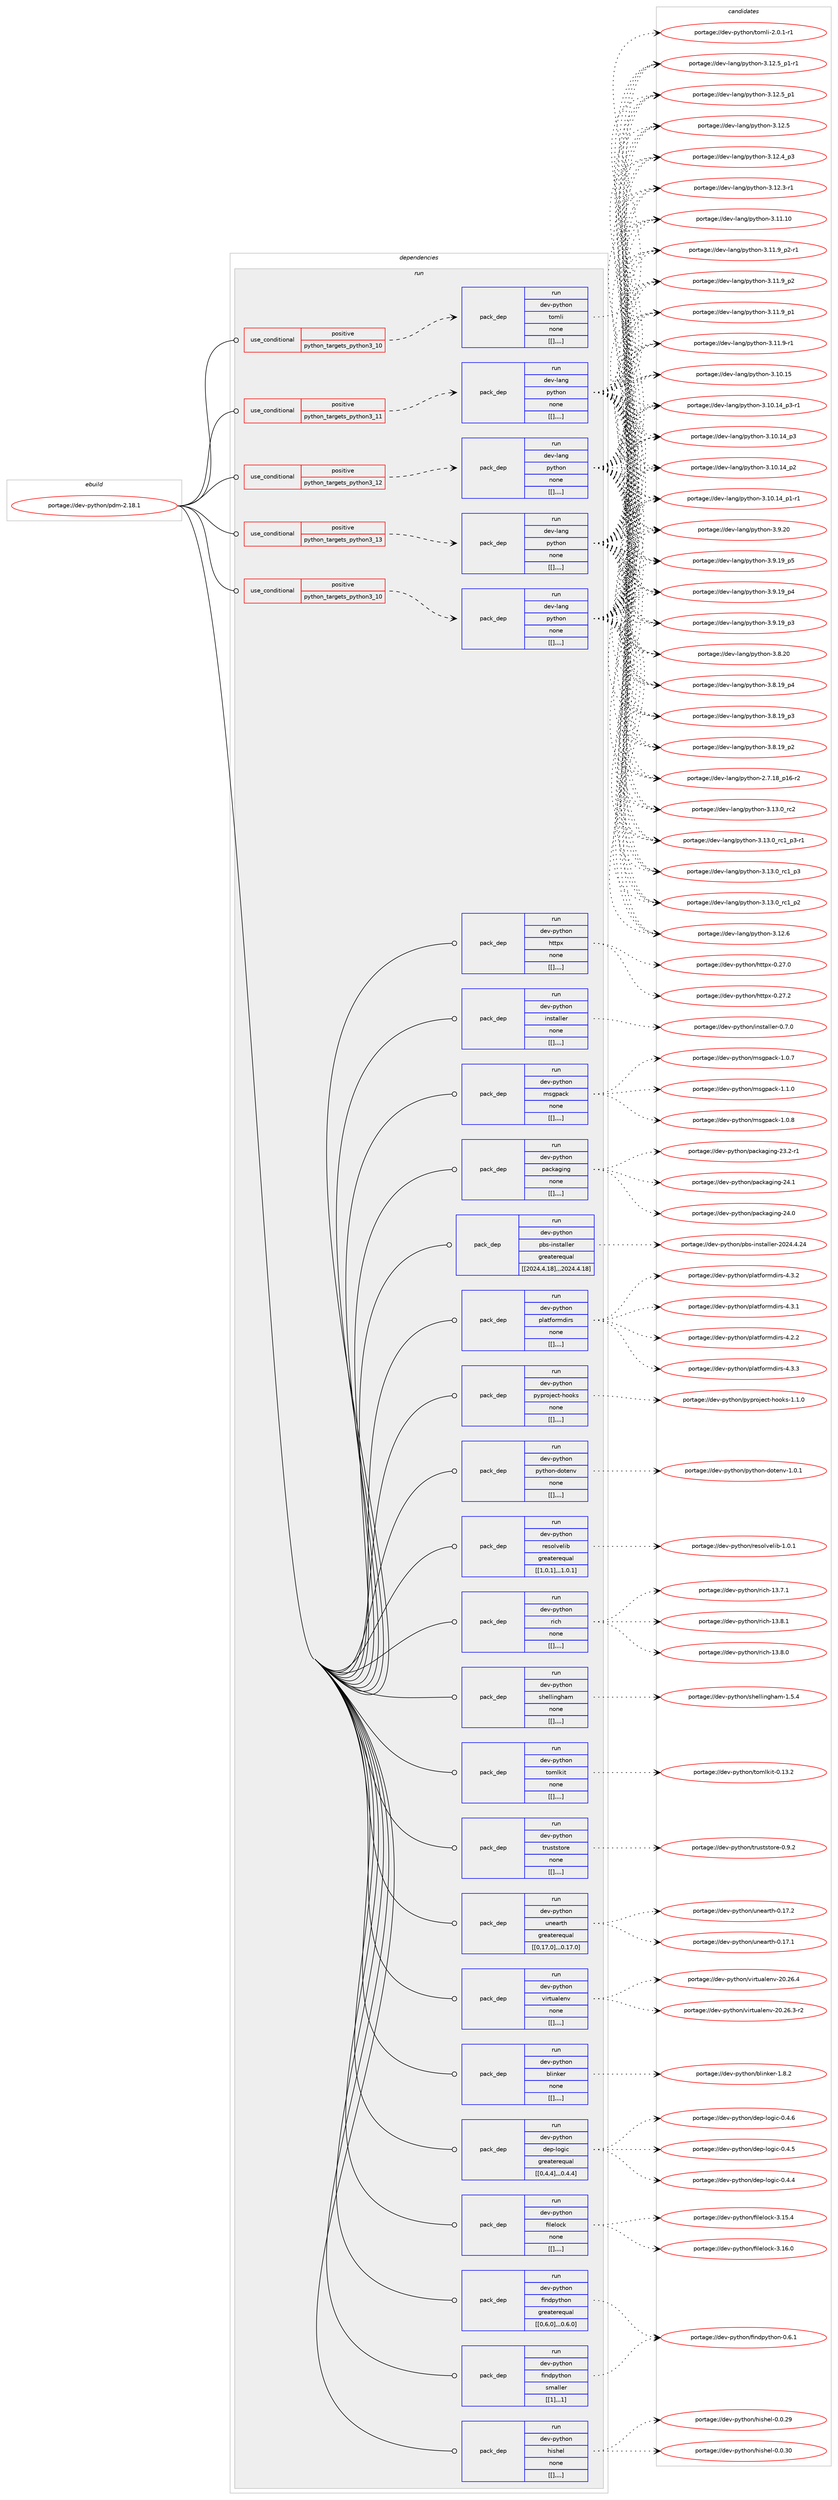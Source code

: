 digraph prolog {

# *************
# Graph options
# *************

newrank=true;
concentrate=true;
compound=true;
graph [rankdir=LR,fontname=Helvetica,fontsize=10,ranksep=1.5];#, ranksep=2.5, nodesep=0.2];
edge  [arrowhead=vee];
node  [fontname=Helvetica,fontsize=10];

# **********
# The ebuild
# **********

subgraph cluster_leftcol {
color=gray;
label=<<i>ebuild</i>>;
id [label="portage://dev-python/pdm-2.18.1", color=red, width=4, href="../dev-python/pdm-2.18.1.svg"];
}

# ****************
# The dependencies
# ****************

subgraph cluster_midcol {
color=gray;
label=<<i>dependencies</i>>;
subgraph cluster_compile {
fillcolor="#eeeeee";
style=filled;
label=<<i>compile</i>>;
}
subgraph cluster_compileandrun {
fillcolor="#eeeeee";
style=filled;
label=<<i>compile and run</i>>;
}
subgraph cluster_run {
fillcolor="#eeeeee";
style=filled;
label=<<i>run</i>>;
subgraph cond36482 {
dependency155042 [label=<<TABLE BORDER="0" CELLBORDER="1" CELLSPACING="0" CELLPADDING="4"><TR><TD ROWSPAN="3" CELLPADDING="10">use_conditional</TD></TR><TR><TD>positive</TD></TR><TR><TD>python_targets_python3_10</TD></TR></TABLE>>, shape=none, color=red];
subgraph pack117340 {
dependency155043 [label=<<TABLE BORDER="0" CELLBORDER="1" CELLSPACING="0" CELLPADDING="4" WIDTH="220"><TR><TD ROWSPAN="6" CELLPADDING="30">pack_dep</TD></TR><TR><TD WIDTH="110">run</TD></TR><TR><TD>dev-lang</TD></TR><TR><TD>python</TD></TR><TR><TD>none</TD></TR><TR><TD>[[],,,,]</TD></TR></TABLE>>, shape=none, color=blue];
}
dependency155042:e -> dependency155043:w [weight=20,style="dashed",arrowhead="vee"];
}
id:e -> dependency155042:w [weight=20,style="solid",arrowhead="odot"];
subgraph cond36483 {
dependency155044 [label=<<TABLE BORDER="0" CELLBORDER="1" CELLSPACING="0" CELLPADDING="4"><TR><TD ROWSPAN="3" CELLPADDING="10">use_conditional</TD></TR><TR><TD>positive</TD></TR><TR><TD>python_targets_python3_10</TD></TR></TABLE>>, shape=none, color=red];
subgraph pack117341 {
dependency155045 [label=<<TABLE BORDER="0" CELLBORDER="1" CELLSPACING="0" CELLPADDING="4" WIDTH="220"><TR><TD ROWSPAN="6" CELLPADDING="30">pack_dep</TD></TR><TR><TD WIDTH="110">run</TD></TR><TR><TD>dev-python</TD></TR><TR><TD>tomli</TD></TR><TR><TD>none</TD></TR><TR><TD>[[],,,,]</TD></TR></TABLE>>, shape=none, color=blue];
}
dependency155044:e -> dependency155045:w [weight=20,style="dashed",arrowhead="vee"];
}
id:e -> dependency155044:w [weight=20,style="solid",arrowhead="odot"];
subgraph cond36484 {
dependency155046 [label=<<TABLE BORDER="0" CELLBORDER="1" CELLSPACING="0" CELLPADDING="4"><TR><TD ROWSPAN="3" CELLPADDING="10">use_conditional</TD></TR><TR><TD>positive</TD></TR><TR><TD>python_targets_python3_11</TD></TR></TABLE>>, shape=none, color=red];
subgraph pack117342 {
dependency155047 [label=<<TABLE BORDER="0" CELLBORDER="1" CELLSPACING="0" CELLPADDING="4" WIDTH="220"><TR><TD ROWSPAN="6" CELLPADDING="30">pack_dep</TD></TR><TR><TD WIDTH="110">run</TD></TR><TR><TD>dev-lang</TD></TR><TR><TD>python</TD></TR><TR><TD>none</TD></TR><TR><TD>[[],,,,]</TD></TR></TABLE>>, shape=none, color=blue];
}
dependency155046:e -> dependency155047:w [weight=20,style="dashed",arrowhead="vee"];
}
id:e -> dependency155046:w [weight=20,style="solid",arrowhead="odot"];
subgraph cond36485 {
dependency155048 [label=<<TABLE BORDER="0" CELLBORDER="1" CELLSPACING="0" CELLPADDING="4"><TR><TD ROWSPAN="3" CELLPADDING="10">use_conditional</TD></TR><TR><TD>positive</TD></TR><TR><TD>python_targets_python3_12</TD></TR></TABLE>>, shape=none, color=red];
subgraph pack117343 {
dependency155049 [label=<<TABLE BORDER="0" CELLBORDER="1" CELLSPACING="0" CELLPADDING="4" WIDTH="220"><TR><TD ROWSPAN="6" CELLPADDING="30">pack_dep</TD></TR><TR><TD WIDTH="110">run</TD></TR><TR><TD>dev-lang</TD></TR><TR><TD>python</TD></TR><TR><TD>none</TD></TR><TR><TD>[[],,,,]</TD></TR></TABLE>>, shape=none, color=blue];
}
dependency155048:e -> dependency155049:w [weight=20,style="dashed",arrowhead="vee"];
}
id:e -> dependency155048:w [weight=20,style="solid",arrowhead="odot"];
subgraph cond36486 {
dependency155050 [label=<<TABLE BORDER="0" CELLBORDER="1" CELLSPACING="0" CELLPADDING="4"><TR><TD ROWSPAN="3" CELLPADDING="10">use_conditional</TD></TR><TR><TD>positive</TD></TR><TR><TD>python_targets_python3_13</TD></TR></TABLE>>, shape=none, color=red];
subgraph pack117344 {
dependency155051 [label=<<TABLE BORDER="0" CELLBORDER="1" CELLSPACING="0" CELLPADDING="4" WIDTH="220"><TR><TD ROWSPAN="6" CELLPADDING="30">pack_dep</TD></TR><TR><TD WIDTH="110">run</TD></TR><TR><TD>dev-lang</TD></TR><TR><TD>python</TD></TR><TR><TD>none</TD></TR><TR><TD>[[],,,,]</TD></TR></TABLE>>, shape=none, color=blue];
}
dependency155050:e -> dependency155051:w [weight=20,style="dashed",arrowhead="vee"];
}
id:e -> dependency155050:w [weight=20,style="solid",arrowhead="odot"];
subgraph pack117345 {
dependency155052 [label=<<TABLE BORDER="0" CELLBORDER="1" CELLSPACING="0" CELLPADDING="4" WIDTH="220"><TR><TD ROWSPAN="6" CELLPADDING="30">pack_dep</TD></TR><TR><TD WIDTH="110">run</TD></TR><TR><TD>dev-python</TD></TR><TR><TD>blinker</TD></TR><TR><TD>none</TD></TR><TR><TD>[[],,,,]</TD></TR></TABLE>>, shape=none, color=blue];
}
id:e -> dependency155052:w [weight=20,style="solid",arrowhead="odot"];
subgraph pack117346 {
dependency155053 [label=<<TABLE BORDER="0" CELLBORDER="1" CELLSPACING="0" CELLPADDING="4" WIDTH="220"><TR><TD ROWSPAN="6" CELLPADDING="30">pack_dep</TD></TR><TR><TD WIDTH="110">run</TD></TR><TR><TD>dev-python</TD></TR><TR><TD>dep-logic</TD></TR><TR><TD>greaterequal</TD></TR><TR><TD>[[0,4,4],,,0.4.4]</TD></TR></TABLE>>, shape=none, color=blue];
}
id:e -> dependency155053:w [weight=20,style="solid",arrowhead="odot"];
subgraph pack117347 {
dependency155054 [label=<<TABLE BORDER="0" CELLBORDER="1" CELLSPACING="0" CELLPADDING="4" WIDTH="220"><TR><TD ROWSPAN="6" CELLPADDING="30">pack_dep</TD></TR><TR><TD WIDTH="110">run</TD></TR><TR><TD>dev-python</TD></TR><TR><TD>filelock</TD></TR><TR><TD>none</TD></TR><TR><TD>[[],,,,]</TD></TR></TABLE>>, shape=none, color=blue];
}
id:e -> dependency155054:w [weight=20,style="solid",arrowhead="odot"];
subgraph pack117348 {
dependency155055 [label=<<TABLE BORDER="0" CELLBORDER="1" CELLSPACING="0" CELLPADDING="4" WIDTH="220"><TR><TD ROWSPAN="6" CELLPADDING="30">pack_dep</TD></TR><TR><TD WIDTH="110">run</TD></TR><TR><TD>dev-python</TD></TR><TR><TD>findpython</TD></TR><TR><TD>greaterequal</TD></TR><TR><TD>[[0,6,0],,,0.6.0]</TD></TR></TABLE>>, shape=none, color=blue];
}
id:e -> dependency155055:w [weight=20,style="solid",arrowhead="odot"];
subgraph pack117349 {
dependency155056 [label=<<TABLE BORDER="0" CELLBORDER="1" CELLSPACING="0" CELLPADDING="4" WIDTH="220"><TR><TD ROWSPAN="6" CELLPADDING="30">pack_dep</TD></TR><TR><TD WIDTH="110">run</TD></TR><TR><TD>dev-python</TD></TR><TR><TD>findpython</TD></TR><TR><TD>smaller</TD></TR><TR><TD>[[1],,,1]</TD></TR></TABLE>>, shape=none, color=blue];
}
id:e -> dependency155056:w [weight=20,style="solid",arrowhead="odot"];
subgraph pack117350 {
dependency155057 [label=<<TABLE BORDER="0" CELLBORDER="1" CELLSPACING="0" CELLPADDING="4" WIDTH="220"><TR><TD ROWSPAN="6" CELLPADDING="30">pack_dep</TD></TR><TR><TD WIDTH="110">run</TD></TR><TR><TD>dev-python</TD></TR><TR><TD>hishel</TD></TR><TR><TD>none</TD></TR><TR><TD>[[],,,,]</TD></TR></TABLE>>, shape=none, color=blue];
}
id:e -> dependency155057:w [weight=20,style="solid",arrowhead="odot"];
subgraph pack117351 {
dependency155058 [label=<<TABLE BORDER="0" CELLBORDER="1" CELLSPACING="0" CELLPADDING="4" WIDTH="220"><TR><TD ROWSPAN="6" CELLPADDING="30">pack_dep</TD></TR><TR><TD WIDTH="110">run</TD></TR><TR><TD>dev-python</TD></TR><TR><TD>httpx</TD></TR><TR><TD>none</TD></TR><TR><TD>[[],,,,]</TD></TR></TABLE>>, shape=none, color=blue];
}
id:e -> dependency155058:w [weight=20,style="solid",arrowhead="odot"];
subgraph pack117352 {
dependency155059 [label=<<TABLE BORDER="0" CELLBORDER="1" CELLSPACING="0" CELLPADDING="4" WIDTH="220"><TR><TD ROWSPAN="6" CELLPADDING="30">pack_dep</TD></TR><TR><TD WIDTH="110">run</TD></TR><TR><TD>dev-python</TD></TR><TR><TD>installer</TD></TR><TR><TD>none</TD></TR><TR><TD>[[],,,,]</TD></TR></TABLE>>, shape=none, color=blue];
}
id:e -> dependency155059:w [weight=20,style="solid",arrowhead="odot"];
subgraph pack117353 {
dependency155060 [label=<<TABLE BORDER="0" CELLBORDER="1" CELLSPACING="0" CELLPADDING="4" WIDTH="220"><TR><TD ROWSPAN="6" CELLPADDING="30">pack_dep</TD></TR><TR><TD WIDTH="110">run</TD></TR><TR><TD>dev-python</TD></TR><TR><TD>msgpack</TD></TR><TR><TD>none</TD></TR><TR><TD>[[],,,,]</TD></TR></TABLE>>, shape=none, color=blue];
}
id:e -> dependency155060:w [weight=20,style="solid",arrowhead="odot"];
subgraph pack117354 {
dependency155061 [label=<<TABLE BORDER="0" CELLBORDER="1" CELLSPACING="0" CELLPADDING="4" WIDTH="220"><TR><TD ROWSPAN="6" CELLPADDING="30">pack_dep</TD></TR><TR><TD WIDTH="110">run</TD></TR><TR><TD>dev-python</TD></TR><TR><TD>packaging</TD></TR><TR><TD>none</TD></TR><TR><TD>[[],,,,]</TD></TR></TABLE>>, shape=none, color=blue];
}
id:e -> dependency155061:w [weight=20,style="solid",arrowhead="odot"];
subgraph pack117355 {
dependency155062 [label=<<TABLE BORDER="0" CELLBORDER="1" CELLSPACING="0" CELLPADDING="4" WIDTH="220"><TR><TD ROWSPAN="6" CELLPADDING="30">pack_dep</TD></TR><TR><TD WIDTH="110">run</TD></TR><TR><TD>dev-python</TD></TR><TR><TD>pbs-installer</TD></TR><TR><TD>greaterequal</TD></TR><TR><TD>[[2024,4,18],,,2024.4.18]</TD></TR></TABLE>>, shape=none, color=blue];
}
id:e -> dependency155062:w [weight=20,style="solid",arrowhead="odot"];
subgraph pack117356 {
dependency155063 [label=<<TABLE BORDER="0" CELLBORDER="1" CELLSPACING="0" CELLPADDING="4" WIDTH="220"><TR><TD ROWSPAN="6" CELLPADDING="30">pack_dep</TD></TR><TR><TD WIDTH="110">run</TD></TR><TR><TD>dev-python</TD></TR><TR><TD>platformdirs</TD></TR><TR><TD>none</TD></TR><TR><TD>[[],,,,]</TD></TR></TABLE>>, shape=none, color=blue];
}
id:e -> dependency155063:w [weight=20,style="solid",arrowhead="odot"];
subgraph pack117357 {
dependency155064 [label=<<TABLE BORDER="0" CELLBORDER="1" CELLSPACING="0" CELLPADDING="4" WIDTH="220"><TR><TD ROWSPAN="6" CELLPADDING="30">pack_dep</TD></TR><TR><TD WIDTH="110">run</TD></TR><TR><TD>dev-python</TD></TR><TR><TD>pyproject-hooks</TD></TR><TR><TD>none</TD></TR><TR><TD>[[],,,,]</TD></TR></TABLE>>, shape=none, color=blue];
}
id:e -> dependency155064:w [weight=20,style="solid",arrowhead="odot"];
subgraph pack117358 {
dependency155065 [label=<<TABLE BORDER="0" CELLBORDER="1" CELLSPACING="0" CELLPADDING="4" WIDTH="220"><TR><TD ROWSPAN="6" CELLPADDING="30">pack_dep</TD></TR><TR><TD WIDTH="110">run</TD></TR><TR><TD>dev-python</TD></TR><TR><TD>python-dotenv</TD></TR><TR><TD>none</TD></TR><TR><TD>[[],,,,]</TD></TR></TABLE>>, shape=none, color=blue];
}
id:e -> dependency155065:w [weight=20,style="solid",arrowhead="odot"];
subgraph pack117359 {
dependency155066 [label=<<TABLE BORDER="0" CELLBORDER="1" CELLSPACING="0" CELLPADDING="4" WIDTH="220"><TR><TD ROWSPAN="6" CELLPADDING="30">pack_dep</TD></TR><TR><TD WIDTH="110">run</TD></TR><TR><TD>dev-python</TD></TR><TR><TD>resolvelib</TD></TR><TR><TD>greaterequal</TD></TR><TR><TD>[[1,0,1],,,1.0.1]</TD></TR></TABLE>>, shape=none, color=blue];
}
id:e -> dependency155066:w [weight=20,style="solid",arrowhead="odot"];
subgraph pack117360 {
dependency155067 [label=<<TABLE BORDER="0" CELLBORDER="1" CELLSPACING="0" CELLPADDING="4" WIDTH="220"><TR><TD ROWSPAN="6" CELLPADDING="30">pack_dep</TD></TR><TR><TD WIDTH="110">run</TD></TR><TR><TD>dev-python</TD></TR><TR><TD>rich</TD></TR><TR><TD>none</TD></TR><TR><TD>[[],,,,]</TD></TR></TABLE>>, shape=none, color=blue];
}
id:e -> dependency155067:w [weight=20,style="solid",arrowhead="odot"];
subgraph pack117361 {
dependency155068 [label=<<TABLE BORDER="0" CELLBORDER="1" CELLSPACING="0" CELLPADDING="4" WIDTH="220"><TR><TD ROWSPAN="6" CELLPADDING="30">pack_dep</TD></TR><TR><TD WIDTH="110">run</TD></TR><TR><TD>dev-python</TD></TR><TR><TD>shellingham</TD></TR><TR><TD>none</TD></TR><TR><TD>[[],,,,]</TD></TR></TABLE>>, shape=none, color=blue];
}
id:e -> dependency155068:w [weight=20,style="solid",arrowhead="odot"];
subgraph pack117362 {
dependency155069 [label=<<TABLE BORDER="0" CELLBORDER="1" CELLSPACING="0" CELLPADDING="4" WIDTH="220"><TR><TD ROWSPAN="6" CELLPADDING="30">pack_dep</TD></TR><TR><TD WIDTH="110">run</TD></TR><TR><TD>dev-python</TD></TR><TR><TD>tomlkit</TD></TR><TR><TD>none</TD></TR><TR><TD>[[],,,,]</TD></TR></TABLE>>, shape=none, color=blue];
}
id:e -> dependency155069:w [weight=20,style="solid",arrowhead="odot"];
subgraph pack117363 {
dependency155070 [label=<<TABLE BORDER="0" CELLBORDER="1" CELLSPACING="0" CELLPADDING="4" WIDTH="220"><TR><TD ROWSPAN="6" CELLPADDING="30">pack_dep</TD></TR><TR><TD WIDTH="110">run</TD></TR><TR><TD>dev-python</TD></TR><TR><TD>truststore</TD></TR><TR><TD>none</TD></TR><TR><TD>[[],,,,]</TD></TR></TABLE>>, shape=none, color=blue];
}
id:e -> dependency155070:w [weight=20,style="solid",arrowhead="odot"];
subgraph pack117364 {
dependency155071 [label=<<TABLE BORDER="0" CELLBORDER="1" CELLSPACING="0" CELLPADDING="4" WIDTH="220"><TR><TD ROWSPAN="6" CELLPADDING="30">pack_dep</TD></TR><TR><TD WIDTH="110">run</TD></TR><TR><TD>dev-python</TD></TR><TR><TD>unearth</TD></TR><TR><TD>greaterequal</TD></TR><TR><TD>[[0,17,0],,,0.17.0]</TD></TR></TABLE>>, shape=none, color=blue];
}
id:e -> dependency155071:w [weight=20,style="solid",arrowhead="odot"];
subgraph pack117365 {
dependency155072 [label=<<TABLE BORDER="0" CELLBORDER="1" CELLSPACING="0" CELLPADDING="4" WIDTH="220"><TR><TD ROWSPAN="6" CELLPADDING="30">pack_dep</TD></TR><TR><TD WIDTH="110">run</TD></TR><TR><TD>dev-python</TD></TR><TR><TD>virtualenv</TD></TR><TR><TD>none</TD></TR><TR><TD>[[],,,,]</TD></TR></TABLE>>, shape=none, color=blue];
}
id:e -> dependency155072:w [weight=20,style="solid",arrowhead="odot"];
}
}

# **************
# The candidates
# **************

subgraph cluster_choices {
rank=same;
color=gray;
label=<<i>candidates</i>>;

subgraph choice117340 {
color=black;
nodesep=1;
choice10010111845108971101034711212111610411111045514649514648951149950 [label="portage://dev-lang/python-3.13.0_rc2", color=red, width=4,href="../dev-lang/python-3.13.0_rc2.svg"];
choice1001011184510897110103471121211161041111104551464951464895114994995112514511449 [label="portage://dev-lang/python-3.13.0_rc1_p3-r1", color=red, width=4,href="../dev-lang/python-3.13.0_rc1_p3-r1.svg"];
choice100101118451089711010347112121116104111110455146495146489511499499511251 [label="portage://dev-lang/python-3.13.0_rc1_p3", color=red, width=4,href="../dev-lang/python-3.13.0_rc1_p3.svg"];
choice100101118451089711010347112121116104111110455146495146489511499499511250 [label="portage://dev-lang/python-3.13.0_rc1_p2", color=red, width=4,href="../dev-lang/python-3.13.0_rc1_p2.svg"];
choice10010111845108971101034711212111610411111045514649504654 [label="portage://dev-lang/python-3.12.6", color=red, width=4,href="../dev-lang/python-3.12.6.svg"];
choice1001011184510897110103471121211161041111104551464950465395112494511449 [label="portage://dev-lang/python-3.12.5_p1-r1", color=red, width=4,href="../dev-lang/python-3.12.5_p1-r1.svg"];
choice100101118451089711010347112121116104111110455146495046539511249 [label="portage://dev-lang/python-3.12.5_p1", color=red, width=4,href="../dev-lang/python-3.12.5_p1.svg"];
choice10010111845108971101034711212111610411111045514649504653 [label="portage://dev-lang/python-3.12.5", color=red, width=4,href="../dev-lang/python-3.12.5.svg"];
choice100101118451089711010347112121116104111110455146495046529511251 [label="portage://dev-lang/python-3.12.4_p3", color=red, width=4,href="../dev-lang/python-3.12.4_p3.svg"];
choice100101118451089711010347112121116104111110455146495046514511449 [label="portage://dev-lang/python-3.12.3-r1", color=red, width=4,href="../dev-lang/python-3.12.3-r1.svg"];
choice1001011184510897110103471121211161041111104551464949464948 [label="portage://dev-lang/python-3.11.10", color=red, width=4,href="../dev-lang/python-3.11.10.svg"];
choice1001011184510897110103471121211161041111104551464949465795112504511449 [label="portage://dev-lang/python-3.11.9_p2-r1", color=red, width=4,href="../dev-lang/python-3.11.9_p2-r1.svg"];
choice100101118451089711010347112121116104111110455146494946579511250 [label="portage://dev-lang/python-3.11.9_p2", color=red, width=4,href="../dev-lang/python-3.11.9_p2.svg"];
choice100101118451089711010347112121116104111110455146494946579511249 [label="portage://dev-lang/python-3.11.9_p1", color=red, width=4,href="../dev-lang/python-3.11.9_p1.svg"];
choice100101118451089711010347112121116104111110455146494946574511449 [label="portage://dev-lang/python-3.11.9-r1", color=red, width=4,href="../dev-lang/python-3.11.9-r1.svg"];
choice1001011184510897110103471121211161041111104551464948464953 [label="portage://dev-lang/python-3.10.15", color=red, width=4,href="../dev-lang/python-3.10.15.svg"];
choice100101118451089711010347112121116104111110455146494846495295112514511449 [label="portage://dev-lang/python-3.10.14_p3-r1", color=red, width=4,href="../dev-lang/python-3.10.14_p3-r1.svg"];
choice10010111845108971101034711212111610411111045514649484649529511251 [label="portage://dev-lang/python-3.10.14_p3", color=red, width=4,href="../dev-lang/python-3.10.14_p3.svg"];
choice10010111845108971101034711212111610411111045514649484649529511250 [label="portage://dev-lang/python-3.10.14_p2", color=red, width=4,href="../dev-lang/python-3.10.14_p2.svg"];
choice100101118451089711010347112121116104111110455146494846495295112494511449 [label="portage://dev-lang/python-3.10.14_p1-r1", color=red, width=4,href="../dev-lang/python-3.10.14_p1-r1.svg"];
choice10010111845108971101034711212111610411111045514657465048 [label="portage://dev-lang/python-3.9.20", color=red, width=4,href="../dev-lang/python-3.9.20.svg"];
choice100101118451089711010347112121116104111110455146574649579511253 [label="portage://dev-lang/python-3.9.19_p5", color=red, width=4,href="../dev-lang/python-3.9.19_p5.svg"];
choice100101118451089711010347112121116104111110455146574649579511252 [label="portage://dev-lang/python-3.9.19_p4", color=red, width=4,href="../dev-lang/python-3.9.19_p4.svg"];
choice100101118451089711010347112121116104111110455146574649579511251 [label="portage://dev-lang/python-3.9.19_p3", color=red, width=4,href="../dev-lang/python-3.9.19_p3.svg"];
choice10010111845108971101034711212111610411111045514656465048 [label="portage://dev-lang/python-3.8.20", color=red, width=4,href="../dev-lang/python-3.8.20.svg"];
choice100101118451089711010347112121116104111110455146564649579511252 [label="portage://dev-lang/python-3.8.19_p4", color=red, width=4,href="../dev-lang/python-3.8.19_p4.svg"];
choice100101118451089711010347112121116104111110455146564649579511251 [label="portage://dev-lang/python-3.8.19_p3", color=red, width=4,href="../dev-lang/python-3.8.19_p3.svg"];
choice100101118451089711010347112121116104111110455146564649579511250 [label="portage://dev-lang/python-3.8.19_p2", color=red, width=4,href="../dev-lang/python-3.8.19_p2.svg"];
choice100101118451089711010347112121116104111110455046554649569511249544511450 [label="portage://dev-lang/python-2.7.18_p16-r2", color=red, width=4,href="../dev-lang/python-2.7.18_p16-r2.svg"];
dependency155043:e -> choice10010111845108971101034711212111610411111045514649514648951149950:w [style=dotted,weight="100"];
dependency155043:e -> choice1001011184510897110103471121211161041111104551464951464895114994995112514511449:w [style=dotted,weight="100"];
dependency155043:e -> choice100101118451089711010347112121116104111110455146495146489511499499511251:w [style=dotted,weight="100"];
dependency155043:e -> choice100101118451089711010347112121116104111110455146495146489511499499511250:w [style=dotted,weight="100"];
dependency155043:e -> choice10010111845108971101034711212111610411111045514649504654:w [style=dotted,weight="100"];
dependency155043:e -> choice1001011184510897110103471121211161041111104551464950465395112494511449:w [style=dotted,weight="100"];
dependency155043:e -> choice100101118451089711010347112121116104111110455146495046539511249:w [style=dotted,weight="100"];
dependency155043:e -> choice10010111845108971101034711212111610411111045514649504653:w [style=dotted,weight="100"];
dependency155043:e -> choice100101118451089711010347112121116104111110455146495046529511251:w [style=dotted,weight="100"];
dependency155043:e -> choice100101118451089711010347112121116104111110455146495046514511449:w [style=dotted,weight="100"];
dependency155043:e -> choice1001011184510897110103471121211161041111104551464949464948:w [style=dotted,weight="100"];
dependency155043:e -> choice1001011184510897110103471121211161041111104551464949465795112504511449:w [style=dotted,weight="100"];
dependency155043:e -> choice100101118451089711010347112121116104111110455146494946579511250:w [style=dotted,weight="100"];
dependency155043:e -> choice100101118451089711010347112121116104111110455146494946579511249:w [style=dotted,weight="100"];
dependency155043:e -> choice100101118451089711010347112121116104111110455146494946574511449:w [style=dotted,weight="100"];
dependency155043:e -> choice1001011184510897110103471121211161041111104551464948464953:w [style=dotted,weight="100"];
dependency155043:e -> choice100101118451089711010347112121116104111110455146494846495295112514511449:w [style=dotted,weight="100"];
dependency155043:e -> choice10010111845108971101034711212111610411111045514649484649529511251:w [style=dotted,weight="100"];
dependency155043:e -> choice10010111845108971101034711212111610411111045514649484649529511250:w [style=dotted,weight="100"];
dependency155043:e -> choice100101118451089711010347112121116104111110455146494846495295112494511449:w [style=dotted,weight="100"];
dependency155043:e -> choice10010111845108971101034711212111610411111045514657465048:w [style=dotted,weight="100"];
dependency155043:e -> choice100101118451089711010347112121116104111110455146574649579511253:w [style=dotted,weight="100"];
dependency155043:e -> choice100101118451089711010347112121116104111110455146574649579511252:w [style=dotted,weight="100"];
dependency155043:e -> choice100101118451089711010347112121116104111110455146574649579511251:w [style=dotted,weight="100"];
dependency155043:e -> choice10010111845108971101034711212111610411111045514656465048:w [style=dotted,weight="100"];
dependency155043:e -> choice100101118451089711010347112121116104111110455146564649579511252:w [style=dotted,weight="100"];
dependency155043:e -> choice100101118451089711010347112121116104111110455146564649579511251:w [style=dotted,weight="100"];
dependency155043:e -> choice100101118451089711010347112121116104111110455146564649579511250:w [style=dotted,weight="100"];
dependency155043:e -> choice100101118451089711010347112121116104111110455046554649569511249544511450:w [style=dotted,weight="100"];
}
subgraph choice117341 {
color=black;
nodesep=1;
choice10010111845112121116104111110471161111091081054550464846494511449 [label="portage://dev-python/tomli-2.0.1-r1", color=red, width=4,href="../dev-python/tomli-2.0.1-r1.svg"];
dependency155045:e -> choice10010111845112121116104111110471161111091081054550464846494511449:w [style=dotted,weight="100"];
}
subgraph choice117342 {
color=black;
nodesep=1;
choice10010111845108971101034711212111610411111045514649514648951149950 [label="portage://dev-lang/python-3.13.0_rc2", color=red, width=4,href="../dev-lang/python-3.13.0_rc2.svg"];
choice1001011184510897110103471121211161041111104551464951464895114994995112514511449 [label="portage://dev-lang/python-3.13.0_rc1_p3-r1", color=red, width=4,href="../dev-lang/python-3.13.0_rc1_p3-r1.svg"];
choice100101118451089711010347112121116104111110455146495146489511499499511251 [label="portage://dev-lang/python-3.13.0_rc1_p3", color=red, width=4,href="../dev-lang/python-3.13.0_rc1_p3.svg"];
choice100101118451089711010347112121116104111110455146495146489511499499511250 [label="portage://dev-lang/python-3.13.0_rc1_p2", color=red, width=4,href="../dev-lang/python-3.13.0_rc1_p2.svg"];
choice10010111845108971101034711212111610411111045514649504654 [label="portage://dev-lang/python-3.12.6", color=red, width=4,href="../dev-lang/python-3.12.6.svg"];
choice1001011184510897110103471121211161041111104551464950465395112494511449 [label="portage://dev-lang/python-3.12.5_p1-r1", color=red, width=4,href="../dev-lang/python-3.12.5_p1-r1.svg"];
choice100101118451089711010347112121116104111110455146495046539511249 [label="portage://dev-lang/python-3.12.5_p1", color=red, width=4,href="../dev-lang/python-3.12.5_p1.svg"];
choice10010111845108971101034711212111610411111045514649504653 [label="portage://dev-lang/python-3.12.5", color=red, width=4,href="../dev-lang/python-3.12.5.svg"];
choice100101118451089711010347112121116104111110455146495046529511251 [label="portage://dev-lang/python-3.12.4_p3", color=red, width=4,href="../dev-lang/python-3.12.4_p3.svg"];
choice100101118451089711010347112121116104111110455146495046514511449 [label="portage://dev-lang/python-3.12.3-r1", color=red, width=4,href="../dev-lang/python-3.12.3-r1.svg"];
choice1001011184510897110103471121211161041111104551464949464948 [label="portage://dev-lang/python-3.11.10", color=red, width=4,href="../dev-lang/python-3.11.10.svg"];
choice1001011184510897110103471121211161041111104551464949465795112504511449 [label="portage://dev-lang/python-3.11.9_p2-r1", color=red, width=4,href="../dev-lang/python-3.11.9_p2-r1.svg"];
choice100101118451089711010347112121116104111110455146494946579511250 [label="portage://dev-lang/python-3.11.9_p2", color=red, width=4,href="../dev-lang/python-3.11.9_p2.svg"];
choice100101118451089711010347112121116104111110455146494946579511249 [label="portage://dev-lang/python-3.11.9_p1", color=red, width=4,href="../dev-lang/python-3.11.9_p1.svg"];
choice100101118451089711010347112121116104111110455146494946574511449 [label="portage://dev-lang/python-3.11.9-r1", color=red, width=4,href="../dev-lang/python-3.11.9-r1.svg"];
choice1001011184510897110103471121211161041111104551464948464953 [label="portage://dev-lang/python-3.10.15", color=red, width=4,href="../dev-lang/python-3.10.15.svg"];
choice100101118451089711010347112121116104111110455146494846495295112514511449 [label="portage://dev-lang/python-3.10.14_p3-r1", color=red, width=4,href="../dev-lang/python-3.10.14_p3-r1.svg"];
choice10010111845108971101034711212111610411111045514649484649529511251 [label="portage://dev-lang/python-3.10.14_p3", color=red, width=4,href="../dev-lang/python-3.10.14_p3.svg"];
choice10010111845108971101034711212111610411111045514649484649529511250 [label="portage://dev-lang/python-3.10.14_p2", color=red, width=4,href="../dev-lang/python-3.10.14_p2.svg"];
choice100101118451089711010347112121116104111110455146494846495295112494511449 [label="portage://dev-lang/python-3.10.14_p1-r1", color=red, width=4,href="../dev-lang/python-3.10.14_p1-r1.svg"];
choice10010111845108971101034711212111610411111045514657465048 [label="portage://dev-lang/python-3.9.20", color=red, width=4,href="../dev-lang/python-3.9.20.svg"];
choice100101118451089711010347112121116104111110455146574649579511253 [label="portage://dev-lang/python-3.9.19_p5", color=red, width=4,href="../dev-lang/python-3.9.19_p5.svg"];
choice100101118451089711010347112121116104111110455146574649579511252 [label="portage://dev-lang/python-3.9.19_p4", color=red, width=4,href="../dev-lang/python-3.9.19_p4.svg"];
choice100101118451089711010347112121116104111110455146574649579511251 [label="portage://dev-lang/python-3.9.19_p3", color=red, width=4,href="../dev-lang/python-3.9.19_p3.svg"];
choice10010111845108971101034711212111610411111045514656465048 [label="portage://dev-lang/python-3.8.20", color=red, width=4,href="../dev-lang/python-3.8.20.svg"];
choice100101118451089711010347112121116104111110455146564649579511252 [label="portage://dev-lang/python-3.8.19_p4", color=red, width=4,href="../dev-lang/python-3.8.19_p4.svg"];
choice100101118451089711010347112121116104111110455146564649579511251 [label="portage://dev-lang/python-3.8.19_p3", color=red, width=4,href="../dev-lang/python-3.8.19_p3.svg"];
choice100101118451089711010347112121116104111110455146564649579511250 [label="portage://dev-lang/python-3.8.19_p2", color=red, width=4,href="../dev-lang/python-3.8.19_p2.svg"];
choice100101118451089711010347112121116104111110455046554649569511249544511450 [label="portage://dev-lang/python-2.7.18_p16-r2", color=red, width=4,href="../dev-lang/python-2.7.18_p16-r2.svg"];
dependency155047:e -> choice10010111845108971101034711212111610411111045514649514648951149950:w [style=dotted,weight="100"];
dependency155047:e -> choice1001011184510897110103471121211161041111104551464951464895114994995112514511449:w [style=dotted,weight="100"];
dependency155047:e -> choice100101118451089711010347112121116104111110455146495146489511499499511251:w [style=dotted,weight="100"];
dependency155047:e -> choice100101118451089711010347112121116104111110455146495146489511499499511250:w [style=dotted,weight="100"];
dependency155047:e -> choice10010111845108971101034711212111610411111045514649504654:w [style=dotted,weight="100"];
dependency155047:e -> choice1001011184510897110103471121211161041111104551464950465395112494511449:w [style=dotted,weight="100"];
dependency155047:e -> choice100101118451089711010347112121116104111110455146495046539511249:w [style=dotted,weight="100"];
dependency155047:e -> choice10010111845108971101034711212111610411111045514649504653:w [style=dotted,weight="100"];
dependency155047:e -> choice100101118451089711010347112121116104111110455146495046529511251:w [style=dotted,weight="100"];
dependency155047:e -> choice100101118451089711010347112121116104111110455146495046514511449:w [style=dotted,weight="100"];
dependency155047:e -> choice1001011184510897110103471121211161041111104551464949464948:w [style=dotted,weight="100"];
dependency155047:e -> choice1001011184510897110103471121211161041111104551464949465795112504511449:w [style=dotted,weight="100"];
dependency155047:e -> choice100101118451089711010347112121116104111110455146494946579511250:w [style=dotted,weight="100"];
dependency155047:e -> choice100101118451089711010347112121116104111110455146494946579511249:w [style=dotted,weight="100"];
dependency155047:e -> choice100101118451089711010347112121116104111110455146494946574511449:w [style=dotted,weight="100"];
dependency155047:e -> choice1001011184510897110103471121211161041111104551464948464953:w [style=dotted,weight="100"];
dependency155047:e -> choice100101118451089711010347112121116104111110455146494846495295112514511449:w [style=dotted,weight="100"];
dependency155047:e -> choice10010111845108971101034711212111610411111045514649484649529511251:w [style=dotted,weight="100"];
dependency155047:e -> choice10010111845108971101034711212111610411111045514649484649529511250:w [style=dotted,weight="100"];
dependency155047:e -> choice100101118451089711010347112121116104111110455146494846495295112494511449:w [style=dotted,weight="100"];
dependency155047:e -> choice10010111845108971101034711212111610411111045514657465048:w [style=dotted,weight="100"];
dependency155047:e -> choice100101118451089711010347112121116104111110455146574649579511253:w [style=dotted,weight="100"];
dependency155047:e -> choice100101118451089711010347112121116104111110455146574649579511252:w [style=dotted,weight="100"];
dependency155047:e -> choice100101118451089711010347112121116104111110455146574649579511251:w [style=dotted,weight="100"];
dependency155047:e -> choice10010111845108971101034711212111610411111045514656465048:w [style=dotted,weight="100"];
dependency155047:e -> choice100101118451089711010347112121116104111110455146564649579511252:w [style=dotted,weight="100"];
dependency155047:e -> choice100101118451089711010347112121116104111110455146564649579511251:w [style=dotted,weight="100"];
dependency155047:e -> choice100101118451089711010347112121116104111110455146564649579511250:w [style=dotted,weight="100"];
dependency155047:e -> choice100101118451089711010347112121116104111110455046554649569511249544511450:w [style=dotted,weight="100"];
}
subgraph choice117343 {
color=black;
nodesep=1;
choice10010111845108971101034711212111610411111045514649514648951149950 [label="portage://dev-lang/python-3.13.0_rc2", color=red, width=4,href="../dev-lang/python-3.13.0_rc2.svg"];
choice1001011184510897110103471121211161041111104551464951464895114994995112514511449 [label="portage://dev-lang/python-3.13.0_rc1_p3-r1", color=red, width=4,href="../dev-lang/python-3.13.0_rc1_p3-r1.svg"];
choice100101118451089711010347112121116104111110455146495146489511499499511251 [label="portage://dev-lang/python-3.13.0_rc1_p3", color=red, width=4,href="../dev-lang/python-3.13.0_rc1_p3.svg"];
choice100101118451089711010347112121116104111110455146495146489511499499511250 [label="portage://dev-lang/python-3.13.0_rc1_p2", color=red, width=4,href="../dev-lang/python-3.13.0_rc1_p2.svg"];
choice10010111845108971101034711212111610411111045514649504654 [label="portage://dev-lang/python-3.12.6", color=red, width=4,href="../dev-lang/python-3.12.6.svg"];
choice1001011184510897110103471121211161041111104551464950465395112494511449 [label="portage://dev-lang/python-3.12.5_p1-r1", color=red, width=4,href="../dev-lang/python-3.12.5_p1-r1.svg"];
choice100101118451089711010347112121116104111110455146495046539511249 [label="portage://dev-lang/python-3.12.5_p1", color=red, width=4,href="../dev-lang/python-3.12.5_p1.svg"];
choice10010111845108971101034711212111610411111045514649504653 [label="portage://dev-lang/python-3.12.5", color=red, width=4,href="../dev-lang/python-3.12.5.svg"];
choice100101118451089711010347112121116104111110455146495046529511251 [label="portage://dev-lang/python-3.12.4_p3", color=red, width=4,href="../dev-lang/python-3.12.4_p3.svg"];
choice100101118451089711010347112121116104111110455146495046514511449 [label="portage://dev-lang/python-3.12.3-r1", color=red, width=4,href="../dev-lang/python-3.12.3-r1.svg"];
choice1001011184510897110103471121211161041111104551464949464948 [label="portage://dev-lang/python-3.11.10", color=red, width=4,href="../dev-lang/python-3.11.10.svg"];
choice1001011184510897110103471121211161041111104551464949465795112504511449 [label="portage://dev-lang/python-3.11.9_p2-r1", color=red, width=4,href="../dev-lang/python-3.11.9_p2-r1.svg"];
choice100101118451089711010347112121116104111110455146494946579511250 [label="portage://dev-lang/python-3.11.9_p2", color=red, width=4,href="../dev-lang/python-3.11.9_p2.svg"];
choice100101118451089711010347112121116104111110455146494946579511249 [label="portage://dev-lang/python-3.11.9_p1", color=red, width=4,href="../dev-lang/python-3.11.9_p1.svg"];
choice100101118451089711010347112121116104111110455146494946574511449 [label="portage://dev-lang/python-3.11.9-r1", color=red, width=4,href="../dev-lang/python-3.11.9-r1.svg"];
choice1001011184510897110103471121211161041111104551464948464953 [label="portage://dev-lang/python-3.10.15", color=red, width=4,href="../dev-lang/python-3.10.15.svg"];
choice100101118451089711010347112121116104111110455146494846495295112514511449 [label="portage://dev-lang/python-3.10.14_p3-r1", color=red, width=4,href="../dev-lang/python-3.10.14_p3-r1.svg"];
choice10010111845108971101034711212111610411111045514649484649529511251 [label="portage://dev-lang/python-3.10.14_p3", color=red, width=4,href="../dev-lang/python-3.10.14_p3.svg"];
choice10010111845108971101034711212111610411111045514649484649529511250 [label="portage://dev-lang/python-3.10.14_p2", color=red, width=4,href="../dev-lang/python-3.10.14_p2.svg"];
choice100101118451089711010347112121116104111110455146494846495295112494511449 [label="portage://dev-lang/python-3.10.14_p1-r1", color=red, width=4,href="../dev-lang/python-3.10.14_p1-r1.svg"];
choice10010111845108971101034711212111610411111045514657465048 [label="portage://dev-lang/python-3.9.20", color=red, width=4,href="../dev-lang/python-3.9.20.svg"];
choice100101118451089711010347112121116104111110455146574649579511253 [label="portage://dev-lang/python-3.9.19_p5", color=red, width=4,href="../dev-lang/python-3.9.19_p5.svg"];
choice100101118451089711010347112121116104111110455146574649579511252 [label="portage://dev-lang/python-3.9.19_p4", color=red, width=4,href="../dev-lang/python-3.9.19_p4.svg"];
choice100101118451089711010347112121116104111110455146574649579511251 [label="portage://dev-lang/python-3.9.19_p3", color=red, width=4,href="../dev-lang/python-3.9.19_p3.svg"];
choice10010111845108971101034711212111610411111045514656465048 [label="portage://dev-lang/python-3.8.20", color=red, width=4,href="../dev-lang/python-3.8.20.svg"];
choice100101118451089711010347112121116104111110455146564649579511252 [label="portage://dev-lang/python-3.8.19_p4", color=red, width=4,href="../dev-lang/python-3.8.19_p4.svg"];
choice100101118451089711010347112121116104111110455146564649579511251 [label="portage://dev-lang/python-3.8.19_p3", color=red, width=4,href="../dev-lang/python-3.8.19_p3.svg"];
choice100101118451089711010347112121116104111110455146564649579511250 [label="portage://dev-lang/python-3.8.19_p2", color=red, width=4,href="../dev-lang/python-3.8.19_p2.svg"];
choice100101118451089711010347112121116104111110455046554649569511249544511450 [label="portage://dev-lang/python-2.7.18_p16-r2", color=red, width=4,href="../dev-lang/python-2.7.18_p16-r2.svg"];
dependency155049:e -> choice10010111845108971101034711212111610411111045514649514648951149950:w [style=dotted,weight="100"];
dependency155049:e -> choice1001011184510897110103471121211161041111104551464951464895114994995112514511449:w [style=dotted,weight="100"];
dependency155049:e -> choice100101118451089711010347112121116104111110455146495146489511499499511251:w [style=dotted,weight="100"];
dependency155049:e -> choice100101118451089711010347112121116104111110455146495146489511499499511250:w [style=dotted,weight="100"];
dependency155049:e -> choice10010111845108971101034711212111610411111045514649504654:w [style=dotted,weight="100"];
dependency155049:e -> choice1001011184510897110103471121211161041111104551464950465395112494511449:w [style=dotted,weight="100"];
dependency155049:e -> choice100101118451089711010347112121116104111110455146495046539511249:w [style=dotted,weight="100"];
dependency155049:e -> choice10010111845108971101034711212111610411111045514649504653:w [style=dotted,weight="100"];
dependency155049:e -> choice100101118451089711010347112121116104111110455146495046529511251:w [style=dotted,weight="100"];
dependency155049:e -> choice100101118451089711010347112121116104111110455146495046514511449:w [style=dotted,weight="100"];
dependency155049:e -> choice1001011184510897110103471121211161041111104551464949464948:w [style=dotted,weight="100"];
dependency155049:e -> choice1001011184510897110103471121211161041111104551464949465795112504511449:w [style=dotted,weight="100"];
dependency155049:e -> choice100101118451089711010347112121116104111110455146494946579511250:w [style=dotted,weight="100"];
dependency155049:e -> choice100101118451089711010347112121116104111110455146494946579511249:w [style=dotted,weight="100"];
dependency155049:e -> choice100101118451089711010347112121116104111110455146494946574511449:w [style=dotted,weight="100"];
dependency155049:e -> choice1001011184510897110103471121211161041111104551464948464953:w [style=dotted,weight="100"];
dependency155049:e -> choice100101118451089711010347112121116104111110455146494846495295112514511449:w [style=dotted,weight="100"];
dependency155049:e -> choice10010111845108971101034711212111610411111045514649484649529511251:w [style=dotted,weight="100"];
dependency155049:e -> choice10010111845108971101034711212111610411111045514649484649529511250:w [style=dotted,weight="100"];
dependency155049:e -> choice100101118451089711010347112121116104111110455146494846495295112494511449:w [style=dotted,weight="100"];
dependency155049:e -> choice10010111845108971101034711212111610411111045514657465048:w [style=dotted,weight="100"];
dependency155049:e -> choice100101118451089711010347112121116104111110455146574649579511253:w [style=dotted,weight="100"];
dependency155049:e -> choice100101118451089711010347112121116104111110455146574649579511252:w [style=dotted,weight="100"];
dependency155049:e -> choice100101118451089711010347112121116104111110455146574649579511251:w [style=dotted,weight="100"];
dependency155049:e -> choice10010111845108971101034711212111610411111045514656465048:w [style=dotted,weight="100"];
dependency155049:e -> choice100101118451089711010347112121116104111110455146564649579511252:w [style=dotted,weight="100"];
dependency155049:e -> choice100101118451089711010347112121116104111110455146564649579511251:w [style=dotted,weight="100"];
dependency155049:e -> choice100101118451089711010347112121116104111110455146564649579511250:w [style=dotted,weight="100"];
dependency155049:e -> choice100101118451089711010347112121116104111110455046554649569511249544511450:w [style=dotted,weight="100"];
}
subgraph choice117344 {
color=black;
nodesep=1;
choice10010111845108971101034711212111610411111045514649514648951149950 [label="portage://dev-lang/python-3.13.0_rc2", color=red, width=4,href="../dev-lang/python-3.13.0_rc2.svg"];
choice1001011184510897110103471121211161041111104551464951464895114994995112514511449 [label="portage://dev-lang/python-3.13.0_rc1_p3-r1", color=red, width=4,href="../dev-lang/python-3.13.0_rc1_p3-r1.svg"];
choice100101118451089711010347112121116104111110455146495146489511499499511251 [label="portage://dev-lang/python-3.13.0_rc1_p3", color=red, width=4,href="../dev-lang/python-3.13.0_rc1_p3.svg"];
choice100101118451089711010347112121116104111110455146495146489511499499511250 [label="portage://dev-lang/python-3.13.0_rc1_p2", color=red, width=4,href="../dev-lang/python-3.13.0_rc1_p2.svg"];
choice10010111845108971101034711212111610411111045514649504654 [label="portage://dev-lang/python-3.12.6", color=red, width=4,href="../dev-lang/python-3.12.6.svg"];
choice1001011184510897110103471121211161041111104551464950465395112494511449 [label="portage://dev-lang/python-3.12.5_p1-r1", color=red, width=4,href="../dev-lang/python-3.12.5_p1-r1.svg"];
choice100101118451089711010347112121116104111110455146495046539511249 [label="portage://dev-lang/python-3.12.5_p1", color=red, width=4,href="../dev-lang/python-3.12.5_p1.svg"];
choice10010111845108971101034711212111610411111045514649504653 [label="portage://dev-lang/python-3.12.5", color=red, width=4,href="../dev-lang/python-3.12.5.svg"];
choice100101118451089711010347112121116104111110455146495046529511251 [label="portage://dev-lang/python-3.12.4_p3", color=red, width=4,href="../dev-lang/python-3.12.4_p3.svg"];
choice100101118451089711010347112121116104111110455146495046514511449 [label="portage://dev-lang/python-3.12.3-r1", color=red, width=4,href="../dev-lang/python-3.12.3-r1.svg"];
choice1001011184510897110103471121211161041111104551464949464948 [label="portage://dev-lang/python-3.11.10", color=red, width=4,href="../dev-lang/python-3.11.10.svg"];
choice1001011184510897110103471121211161041111104551464949465795112504511449 [label="portage://dev-lang/python-3.11.9_p2-r1", color=red, width=4,href="../dev-lang/python-3.11.9_p2-r1.svg"];
choice100101118451089711010347112121116104111110455146494946579511250 [label="portage://dev-lang/python-3.11.9_p2", color=red, width=4,href="../dev-lang/python-3.11.9_p2.svg"];
choice100101118451089711010347112121116104111110455146494946579511249 [label="portage://dev-lang/python-3.11.9_p1", color=red, width=4,href="../dev-lang/python-3.11.9_p1.svg"];
choice100101118451089711010347112121116104111110455146494946574511449 [label="portage://dev-lang/python-3.11.9-r1", color=red, width=4,href="../dev-lang/python-3.11.9-r1.svg"];
choice1001011184510897110103471121211161041111104551464948464953 [label="portage://dev-lang/python-3.10.15", color=red, width=4,href="../dev-lang/python-3.10.15.svg"];
choice100101118451089711010347112121116104111110455146494846495295112514511449 [label="portage://dev-lang/python-3.10.14_p3-r1", color=red, width=4,href="../dev-lang/python-3.10.14_p3-r1.svg"];
choice10010111845108971101034711212111610411111045514649484649529511251 [label="portage://dev-lang/python-3.10.14_p3", color=red, width=4,href="../dev-lang/python-3.10.14_p3.svg"];
choice10010111845108971101034711212111610411111045514649484649529511250 [label="portage://dev-lang/python-3.10.14_p2", color=red, width=4,href="../dev-lang/python-3.10.14_p2.svg"];
choice100101118451089711010347112121116104111110455146494846495295112494511449 [label="portage://dev-lang/python-3.10.14_p1-r1", color=red, width=4,href="../dev-lang/python-3.10.14_p1-r1.svg"];
choice10010111845108971101034711212111610411111045514657465048 [label="portage://dev-lang/python-3.9.20", color=red, width=4,href="../dev-lang/python-3.9.20.svg"];
choice100101118451089711010347112121116104111110455146574649579511253 [label="portage://dev-lang/python-3.9.19_p5", color=red, width=4,href="../dev-lang/python-3.9.19_p5.svg"];
choice100101118451089711010347112121116104111110455146574649579511252 [label="portage://dev-lang/python-3.9.19_p4", color=red, width=4,href="../dev-lang/python-3.9.19_p4.svg"];
choice100101118451089711010347112121116104111110455146574649579511251 [label="portage://dev-lang/python-3.9.19_p3", color=red, width=4,href="../dev-lang/python-3.9.19_p3.svg"];
choice10010111845108971101034711212111610411111045514656465048 [label="portage://dev-lang/python-3.8.20", color=red, width=4,href="../dev-lang/python-3.8.20.svg"];
choice100101118451089711010347112121116104111110455146564649579511252 [label="portage://dev-lang/python-3.8.19_p4", color=red, width=4,href="../dev-lang/python-3.8.19_p4.svg"];
choice100101118451089711010347112121116104111110455146564649579511251 [label="portage://dev-lang/python-3.8.19_p3", color=red, width=4,href="../dev-lang/python-3.8.19_p3.svg"];
choice100101118451089711010347112121116104111110455146564649579511250 [label="portage://dev-lang/python-3.8.19_p2", color=red, width=4,href="../dev-lang/python-3.8.19_p2.svg"];
choice100101118451089711010347112121116104111110455046554649569511249544511450 [label="portage://dev-lang/python-2.7.18_p16-r2", color=red, width=4,href="../dev-lang/python-2.7.18_p16-r2.svg"];
dependency155051:e -> choice10010111845108971101034711212111610411111045514649514648951149950:w [style=dotted,weight="100"];
dependency155051:e -> choice1001011184510897110103471121211161041111104551464951464895114994995112514511449:w [style=dotted,weight="100"];
dependency155051:e -> choice100101118451089711010347112121116104111110455146495146489511499499511251:w [style=dotted,weight="100"];
dependency155051:e -> choice100101118451089711010347112121116104111110455146495146489511499499511250:w [style=dotted,weight="100"];
dependency155051:e -> choice10010111845108971101034711212111610411111045514649504654:w [style=dotted,weight="100"];
dependency155051:e -> choice1001011184510897110103471121211161041111104551464950465395112494511449:w [style=dotted,weight="100"];
dependency155051:e -> choice100101118451089711010347112121116104111110455146495046539511249:w [style=dotted,weight="100"];
dependency155051:e -> choice10010111845108971101034711212111610411111045514649504653:w [style=dotted,weight="100"];
dependency155051:e -> choice100101118451089711010347112121116104111110455146495046529511251:w [style=dotted,weight="100"];
dependency155051:e -> choice100101118451089711010347112121116104111110455146495046514511449:w [style=dotted,weight="100"];
dependency155051:e -> choice1001011184510897110103471121211161041111104551464949464948:w [style=dotted,weight="100"];
dependency155051:e -> choice1001011184510897110103471121211161041111104551464949465795112504511449:w [style=dotted,weight="100"];
dependency155051:e -> choice100101118451089711010347112121116104111110455146494946579511250:w [style=dotted,weight="100"];
dependency155051:e -> choice100101118451089711010347112121116104111110455146494946579511249:w [style=dotted,weight="100"];
dependency155051:e -> choice100101118451089711010347112121116104111110455146494946574511449:w [style=dotted,weight="100"];
dependency155051:e -> choice1001011184510897110103471121211161041111104551464948464953:w [style=dotted,weight="100"];
dependency155051:e -> choice100101118451089711010347112121116104111110455146494846495295112514511449:w [style=dotted,weight="100"];
dependency155051:e -> choice10010111845108971101034711212111610411111045514649484649529511251:w [style=dotted,weight="100"];
dependency155051:e -> choice10010111845108971101034711212111610411111045514649484649529511250:w [style=dotted,weight="100"];
dependency155051:e -> choice100101118451089711010347112121116104111110455146494846495295112494511449:w [style=dotted,weight="100"];
dependency155051:e -> choice10010111845108971101034711212111610411111045514657465048:w [style=dotted,weight="100"];
dependency155051:e -> choice100101118451089711010347112121116104111110455146574649579511253:w [style=dotted,weight="100"];
dependency155051:e -> choice100101118451089711010347112121116104111110455146574649579511252:w [style=dotted,weight="100"];
dependency155051:e -> choice100101118451089711010347112121116104111110455146574649579511251:w [style=dotted,weight="100"];
dependency155051:e -> choice10010111845108971101034711212111610411111045514656465048:w [style=dotted,weight="100"];
dependency155051:e -> choice100101118451089711010347112121116104111110455146564649579511252:w [style=dotted,weight="100"];
dependency155051:e -> choice100101118451089711010347112121116104111110455146564649579511251:w [style=dotted,weight="100"];
dependency155051:e -> choice100101118451089711010347112121116104111110455146564649579511250:w [style=dotted,weight="100"];
dependency155051:e -> choice100101118451089711010347112121116104111110455046554649569511249544511450:w [style=dotted,weight="100"];
}
subgraph choice117345 {
color=black;
nodesep=1;
choice100101118451121211161041111104798108105110107101114454946564650 [label="portage://dev-python/blinker-1.8.2", color=red, width=4,href="../dev-python/blinker-1.8.2.svg"];
dependency155052:e -> choice100101118451121211161041111104798108105110107101114454946564650:w [style=dotted,weight="100"];
}
subgraph choice117346 {
color=black;
nodesep=1;
choice10010111845112121116104111110471001011124510811110310599454846524654 [label="portage://dev-python/dep-logic-0.4.6", color=red, width=4,href="../dev-python/dep-logic-0.4.6.svg"];
choice10010111845112121116104111110471001011124510811110310599454846524653 [label="portage://dev-python/dep-logic-0.4.5", color=red, width=4,href="../dev-python/dep-logic-0.4.5.svg"];
choice10010111845112121116104111110471001011124510811110310599454846524652 [label="portage://dev-python/dep-logic-0.4.4", color=red, width=4,href="../dev-python/dep-logic-0.4.4.svg"];
dependency155053:e -> choice10010111845112121116104111110471001011124510811110310599454846524654:w [style=dotted,weight="100"];
dependency155053:e -> choice10010111845112121116104111110471001011124510811110310599454846524653:w [style=dotted,weight="100"];
dependency155053:e -> choice10010111845112121116104111110471001011124510811110310599454846524652:w [style=dotted,weight="100"];
}
subgraph choice117347 {
color=black;
nodesep=1;
choice10010111845112121116104111110471021051081011081119910745514649544648 [label="portage://dev-python/filelock-3.16.0", color=red, width=4,href="../dev-python/filelock-3.16.0.svg"];
choice10010111845112121116104111110471021051081011081119910745514649534652 [label="portage://dev-python/filelock-3.15.4", color=red, width=4,href="../dev-python/filelock-3.15.4.svg"];
dependency155054:e -> choice10010111845112121116104111110471021051081011081119910745514649544648:w [style=dotted,weight="100"];
dependency155054:e -> choice10010111845112121116104111110471021051081011081119910745514649534652:w [style=dotted,weight="100"];
}
subgraph choice117348 {
color=black;
nodesep=1;
choice1001011184511212111610411111047102105110100112121116104111110454846544649 [label="portage://dev-python/findpython-0.6.1", color=red, width=4,href="../dev-python/findpython-0.6.1.svg"];
dependency155055:e -> choice1001011184511212111610411111047102105110100112121116104111110454846544649:w [style=dotted,weight="100"];
}
subgraph choice117349 {
color=black;
nodesep=1;
choice1001011184511212111610411111047102105110100112121116104111110454846544649 [label="portage://dev-python/findpython-0.6.1", color=red, width=4,href="../dev-python/findpython-0.6.1.svg"];
dependency155056:e -> choice1001011184511212111610411111047102105110100112121116104111110454846544649:w [style=dotted,weight="100"];
}
subgraph choice117350 {
color=black;
nodesep=1;
choice100101118451121211161041111104710410511510410110845484648465148 [label="portage://dev-python/hishel-0.0.30", color=red, width=4,href="../dev-python/hishel-0.0.30.svg"];
choice100101118451121211161041111104710410511510410110845484648465057 [label="portage://dev-python/hishel-0.0.29", color=red, width=4,href="../dev-python/hishel-0.0.29.svg"];
dependency155057:e -> choice100101118451121211161041111104710410511510410110845484648465148:w [style=dotted,weight="100"];
dependency155057:e -> choice100101118451121211161041111104710410511510410110845484648465057:w [style=dotted,weight="100"];
}
subgraph choice117351 {
color=black;
nodesep=1;
choice100101118451121211161041111104710411611611212045484650554650 [label="portage://dev-python/httpx-0.27.2", color=red, width=4,href="../dev-python/httpx-0.27.2.svg"];
choice100101118451121211161041111104710411611611212045484650554648 [label="portage://dev-python/httpx-0.27.0", color=red, width=4,href="../dev-python/httpx-0.27.0.svg"];
dependency155058:e -> choice100101118451121211161041111104710411611611212045484650554650:w [style=dotted,weight="100"];
dependency155058:e -> choice100101118451121211161041111104710411611611212045484650554648:w [style=dotted,weight="100"];
}
subgraph choice117352 {
color=black;
nodesep=1;
choice100101118451121211161041111104710511011511697108108101114454846554648 [label="portage://dev-python/installer-0.7.0", color=red, width=4,href="../dev-python/installer-0.7.0.svg"];
dependency155059:e -> choice100101118451121211161041111104710511011511697108108101114454846554648:w [style=dotted,weight="100"];
}
subgraph choice117353 {
color=black;
nodesep=1;
choice10010111845112121116104111110471091151031129799107454946494648 [label="portage://dev-python/msgpack-1.1.0", color=red, width=4,href="../dev-python/msgpack-1.1.0.svg"];
choice10010111845112121116104111110471091151031129799107454946484656 [label="portage://dev-python/msgpack-1.0.8", color=red, width=4,href="../dev-python/msgpack-1.0.8.svg"];
choice10010111845112121116104111110471091151031129799107454946484655 [label="portage://dev-python/msgpack-1.0.7", color=red, width=4,href="../dev-python/msgpack-1.0.7.svg"];
dependency155060:e -> choice10010111845112121116104111110471091151031129799107454946494648:w [style=dotted,weight="100"];
dependency155060:e -> choice10010111845112121116104111110471091151031129799107454946484656:w [style=dotted,weight="100"];
dependency155060:e -> choice10010111845112121116104111110471091151031129799107454946484655:w [style=dotted,weight="100"];
}
subgraph choice117354 {
color=black;
nodesep=1;
choice10010111845112121116104111110471129799107971031051101034550524649 [label="portage://dev-python/packaging-24.1", color=red, width=4,href="../dev-python/packaging-24.1.svg"];
choice10010111845112121116104111110471129799107971031051101034550524648 [label="portage://dev-python/packaging-24.0", color=red, width=4,href="../dev-python/packaging-24.0.svg"];
choice100101118451121211161041111104711297991079710310511010345505146504511449 [label="portage://dev-python/packaging-23.2-r1", color=red, width=4,href="../dev-python/packaging-23.2-r1.svg"];
dependency155061:e -> choice10010111845112121116104111110471129799107971031051101034550524649:w [style=dotted,weight="100"];
dependency155061:e -> choice10010111845112121116104111110471129799107971031051101034550524648:w [style=dotted,weight="100"];
dependency155061:e -> choice100101118451121211161041111104711297991079710310511010345505146504511449:w [style=dotted,weight="100"];
}
subgraph choice117355 {
color=black;
nodesep=1;
choice100101118451121211161041111104711298115451051101151169710810810111445504850524652465052 [label="portage://dev-python/pbs-installer-2024.4.24", color=red, width=4,href="../dev-python/pbs-installer-2024.4.24.svg"];
dependency155062:e -> choice100101118451121211161041111104711298115451051101151169710810810111445504850524652465052:w [style=dotted,weight="100"];
}
subgraph choice117356 {
color=black;
nodesep=1;
choice100101118451121211161041111104711210897116102111114109100105114115455246514651 [label="portage://dev-python/platformdirs-4.3.3", color=red, width=4,href="../dev-python/platformdirs-4.3.3.svg"];
choice100101118451121211161041111104711210897116102111114109100105114115455246514650 [label="portage://dev-python/platformdirs-4.3.2", color=red, width=4,href="../dev-python/platformdirs-4.3.2.svg"];
choice100101118451121211161041111104711210897116102111114109100105114115455246514649 [label="portage://dev-python/platformdirs-4.3.1", color=red, width=4,href="../dev-python/platformdirs-4.3.1.svg"];
choice100101118451121211161041111104711210897116102111114109100105114115455246504650 [label="portage://dev-python/platformdirs-4.2.2", color=red, width=4,href="../dev-python/platformdirs-4.2.2.svg"];
dependency155063:e -> choice100101118451121211161041111104711210897116102111114109100105114115455246514651:w [style=dotted,weight="100"];
dependency155063:e -> choice100101118451121211161041111104711210897116102111114109100105114115455246514650:w [style=dotted,weight="100"];
dependency155063:e -> choice100101118451121211161041111104711210897116102111114109100105114115455246514649:w [style=dotted,weight="100"];
dependency155063:e -> choice100101118451121211161041111104711210897116102111114109100105114115455246504650:w [style=dotted,weight="100"];
}
subgraph choice117357 {
color=black;
nodesep=1;
choice10010111845112121116104111110471121211121141111061019911645104111111107115454946494648 [label="portage://dev-python/pyproject-hooks-1.1.0", color=red, width=4,href="../dev-python/pyproject-hooks-1.1.0.svg"];
dependency155064:e -> choice10010111845112121116104111110471121211121141111061019911645104111111107115454946494648:w [style=dotted,weight="100"];
}
subgraph choice117358 {
color=black;
nodesep=1;
choice100101118451121211161041111104711212111610411111045100111116101110118454946484649 [label="portage://dev-python/python-dotenv-1.0.1", color=red, width=4,href="../dev-python/python-dotenv-1.0.1.svg"];
dependency155065:e -> choice100101118451121211161041111104711212111610411111045100111116101110118454946484649:w [style=dotted,weight="100"];
}
subgraph choice117359 {
color=black;
nodesep=1;
choice100101118451121211161041111104711410111511110811810110810598454946484649 [label="portage://dev-python/resolvelib-1.0.1", color=red, width=4,href="../dev-python/resolvelib-1.0.1.svg"];
dependency155066:e -> choice100101118451121211161041111104711410111511110811810110810598454946484649:w [style=dotted,weight="100"];
}
subgraph choice117360 {
color=black;
nodesep=1;
choice10010111845112121116104111110471141059910445495146564649 [label="portage://dev-python/rich-13.8.1", color=red, width=4,href="../dev-python/rich-13.8.1.svg"];
choice10010111845112121116104111110471141059910445495146564648 [label="portage://dev-python/rich-13.8.0", color=red, width=4,href="../dev-python/rich-13.8.0.svg"];
choice10010111845112121116104111110471141059910445495146554649 [label="portage://dev-python/rich-13.7.1", color=red, width=4,href="../dev-python/rich-13.7.1.svg"];
dependency155067:e -> choice10010111845112121116104111110471141059910445495146564649:w [style=dotted,weight="100"];
dependency155067:e -> choice10010111845112121116104111110471141059910445495146564648:w [style=dotted,weight="100"];
dependency155067:e -> choice10010111845112121116104111110471141059910445495146554649:w [style=dotted,weight="100"];
}
subgraph choice117361 {
color=black;
nodesep=1;
choice100101118451121211161041111104711510410110810810511010310497109454946534652 [label="portage://dev-python/shellingham-1.5.4", color=red, width=4,href="../dev-python/shellingham-1.5.4.svg"];
dependency155068:e -> choice100101118451121211161041111104711510410110810810511010310497109454946534652:w [style=dotted,weight="100"];
}
subgraph choice117362 {
color=black;
nodesep=1;
choice100101118451121211161041111104711611110910810710511645484649514650 [label="portage://dev-python/tomlkit-0.13.2", color=red, width=4,href="../dev-python/tomlkit-0.13.2.svg"];
dependency155069:e -> choice100101118451121211161041111104711611110910810710511645484649514650:w [style=dotted,weight="100"];
}
subgraph choice117363 {
color=black;
nodesep=1;
choice1001011184511212111610411111047116114117115116115116111114101454846574650 [label="portage://dev-python/truststore-0.9.2", color=red, width=4,href="../dev-python/truststore-0.9.2.svg"];
dependency155070:e -> choice1001011184511212111610411111047116114117115116115116111114101454846574650:w [style=dotted,weight="100"];
}
subgraph choice117364 {
color=black;
nodesep=1;
choice10010111845112121116104111110471171101019711411610445484649554650 [label="portage://dev-python/unearth-0.17.2", color=red, width=4,href="../dev-python/unearth-0.17.2.svg"];
choice10010111845112121116104111110471171101019711411610445484649554649 [label="portage://dev-python/unearth-0.17.1", color=red, width=4,href="../dev-python/unearth-0.17.1.svg"];
dependency155071:e -> choice10010111845112121116104111110471171101019711411610445484649554650:w [style=dotted,weight="100"];
dependency155071:e -> choice10010111845112121116104111110471171101019711411610445484649554649:w [style=dotted,weight="100"];
}
subgraph choice117365 {
color=black;
nodesep=1;
choice1001011184511212111610411111047118105114116117971081011101184550484650544652 [label="portage://dev-python/virtualenv-20.26.4", color=red, width=4,href="../dev-python/virtualenv-20.26.4.svg"];
choice10010111845112121116104111110471181051141161179710810111011845504846505446514511450 [label="portage://dev-python/virtualenv-20.26.3-r2", color=red, width=4,href="../dev-python/virtualenv-20.26.3-r2.svg"];
dependency155072:e -> choice1001011184511212111610411111047118105114116117971081011101184550484650544652:w [style=dotted,weight="100"];
dependency155072:e -> choice10010111845112121116104111110471181051141161179710810111011845504846505446514511450:w [style=dotted,weight="100"];
}
}

}
